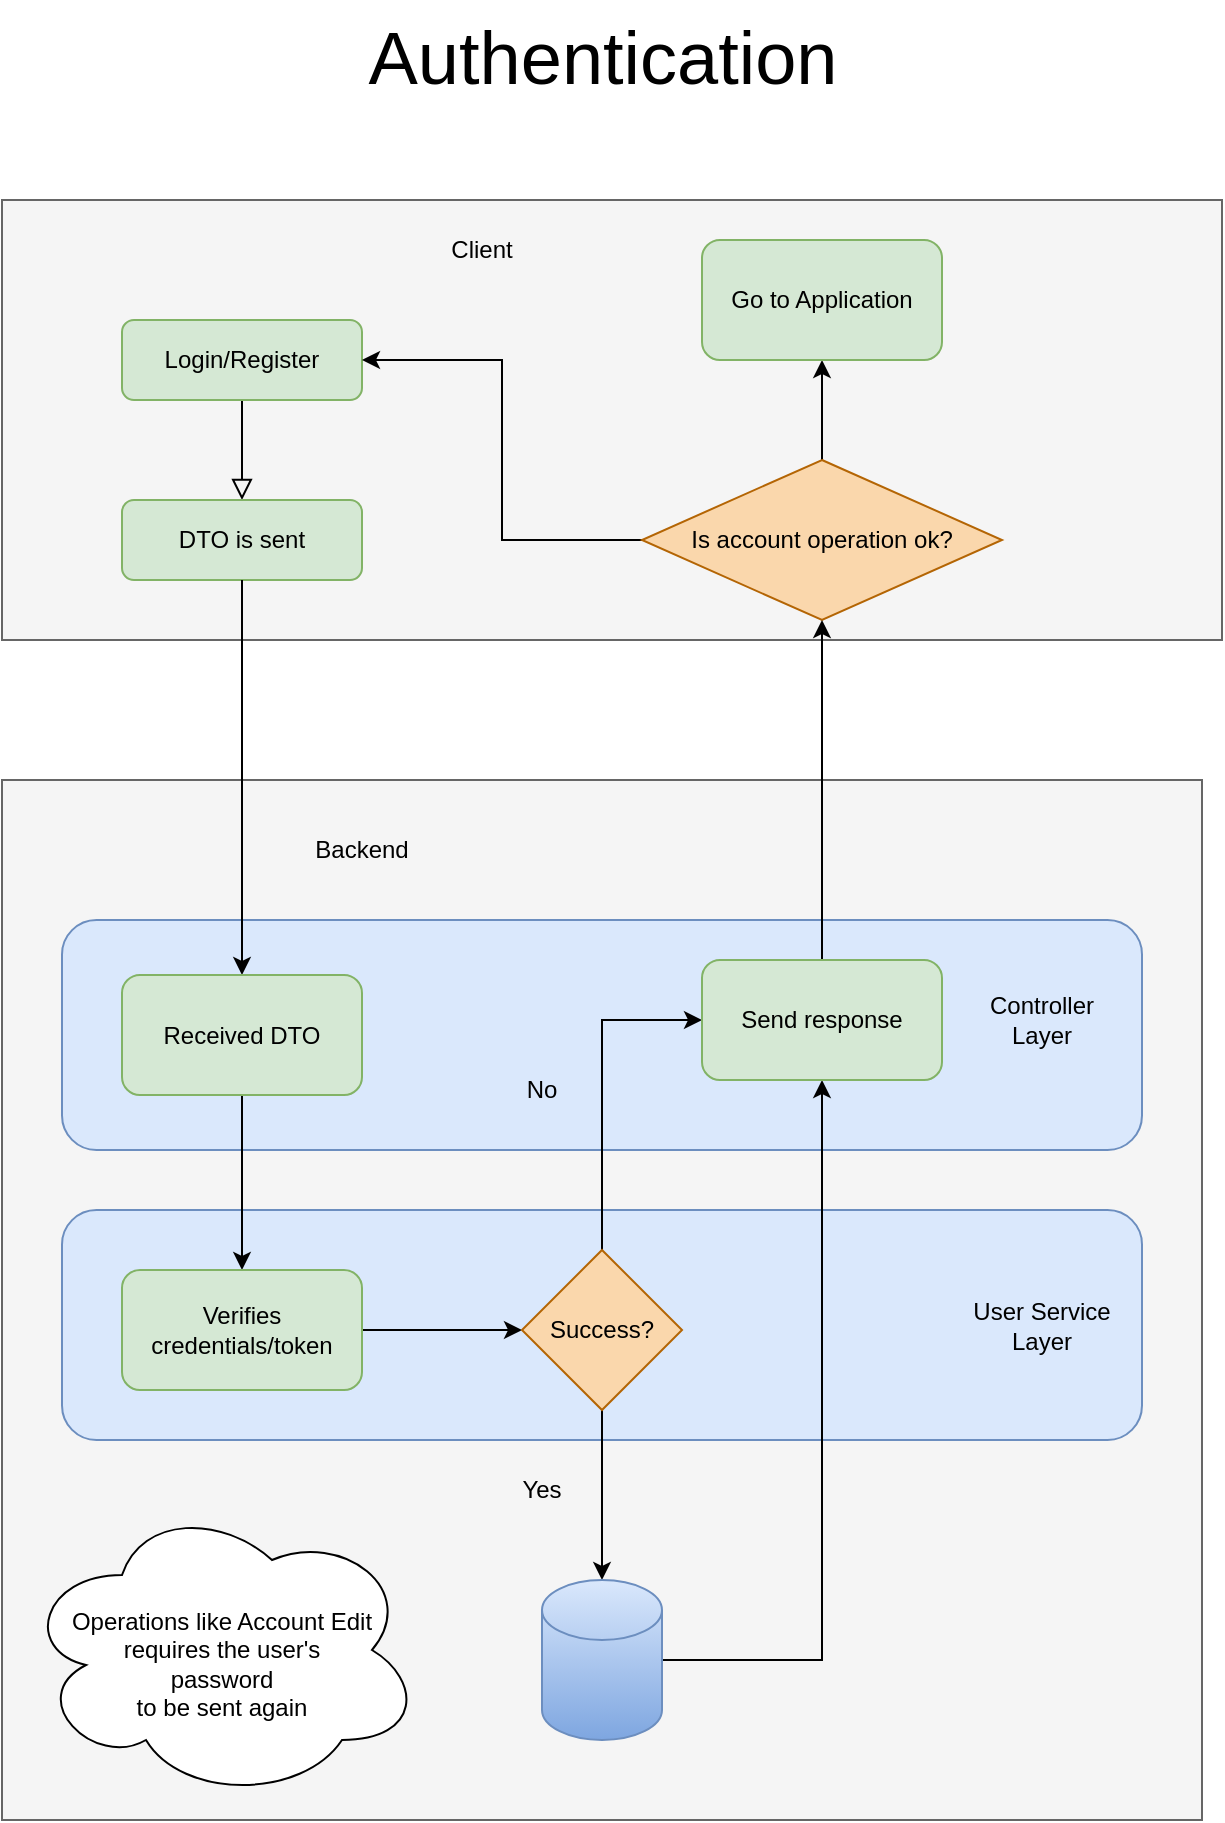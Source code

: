 <mxfile version="24.5.2" type="device">
  <diagram id="C5RBs43oDa-KdzZeNtuy" name="Page-1">
    <mxGraphModel dx="1368" dy="1929" grid="1" gridSize="10" guides="1" tooltips="1" connect="1" arrows="1" fold="1" page="1" pageScale="1" pageWidth="827" pageHeight="1169" math="0" shadow="0">
      <root>
        <mxCell id="WIyWlLk6GJQsqaUBKTNV-0" />
        <mxCell id="WIyWlLk6GJQsqaUBKTNV-1" parent="WIyWlLk6GJQsqaUBKTNV-0" />
        <mxCell id="zeVRJgM8APLyoWyZ90hc-3" value="" style="rounded=0;whiteSpace=wrap;html=1;fillColor=#f5f5f5;strokeColor=#666666;fontColor=#333333;" parent="WIyWlLk6GJQsqaUBKTNV-1" vertex="1">
          <mxGeometry x="100" y="310" width="600" height="520" as="geometry" />
        </mxCell>
        <mxCell id="KReky7alIkFrwDMfUynV-7" value="" style="rounded=1;whiteSpace=wrap;html=1;fillColor=#dae8fc;strokeColor=#6c8ebf;" parent="WIyWlLk6GJQsqaUBKTNV-1" vertex="1">
          <mxGeometry x="130" y="380" width="540" height="115" as="geometry" />
        </mxCell>
        <mxCell id="KReky7alIkFrwDMfUynV-1" value="" style="rounded=1;whiteSpace=wrap;html=1;fillColor=#dae8fc;strokeColor=#6c8ebf;" parent="WIyWlLk6GJQsqaUBKTNV-1" vertex="1">
          <mxGeometry x="130" y="525" width="540" height="115" as="geometry" />
        </mxCell>
        <mxCell id="zeVRJgM8APLyoWyZ90hc-0" value="" style="rounded=0;whiteSpace=wrap;html=1;fillColor=#f5f5f5;strokeColor=#666666;fontColor=#333333;" parent="WIyWlLk6GJQsqaUBKTNV-1" vertex="1">
          <mxGeometry x="100" y="20" width="610" height="220" as="geometry" />
        </mxCell>
        <mxCell id="WIyWlLk6GJQsqaUBKTNV-2" value="" style="rounded=0;html=1;jettySize=auto;orthogonalLoop=1;fontSize=11;endArrow=block;endFill=0;endSize=8;strokeWidth=1;shadow=0;labelBackgroundColor=none;edgeStyle=orthogonalEdgeStyle;" parent="WIyWlLk6GJQsqaUBKTNV-1" source="WIyWlLk6GJQsqaUBKTNV-3" edge="1">
          <mxGeometry relative="1" as="geometry">
            <mxPoint x="220" y="170" as="targetPoint" />
          </mxGeometry>
        </mxCell>
        <mxCell id="WIyWlLk6GJQsqaUBKTNV-3" value="Login/Register" style="rounded=1;whiteSpace=wrap;html=1;fontSize=12;glass=0;strokeWidth=1;shadow=0;fillColor=#d5e8d4;strokeColor=#82b366;" parent="WIyWlLk6GJQsqaUBKTNV-1" vertex="1">
          <mxGeometry x="160" y="80" width="120" height="40" as="geometry" />
        </mxCell>
        <mxCell id="WIyWlLk6GJQsqaUBKTNV-7" value="DTO is sent" style="rounded=1;whiteSpace=wrap;html=1;fontSize=12;glass=0;strokeWidth=1;shadow=0;fillColor=#d5e8d4;strokeColor=#82b366;" parent="WIyWlLk6GJQsqaUBKTNV-1" vertex="1">
          <mxGeometry x="160" y="170" width="120" height="40" as="geometry" />
        </mxCell>
        <mxCell id="zeVRJgM8APLyoWyZ90hc-1" value="Client" style="text;html=1;align=center;verticalAlign=middle;whiteSpace=wrap;rounded=0;" parent="WIyWlLk6GJQsqaUBKTNV-1" vertex="1">
          <mxGeometry x="310" y="30" width="60" height="30" as="geometry" />
        </mxCell>
        <mxCell id="zeVRJgM8APLyoWyZ90hc-2" value="" style="endArrow=classic;html=1;rounded=0;exitX=0.5;exitY=1;exitDx=0;exitDy=0;" parent="WIyWlLk6GJQsqaUBKTNV-1" source="WIyWlLk6GJQsqaUBKTNV-7" target="zeVRJgM8APLyoWyZ90hc-5" edge="1">
          <mxGeometry width="50" height="50" relative="1" as="geometry">
            <mxPoint x="400" y="380" as="sourcePoint" />
            <mxPoint x="220" y="340" as="targetPoint" />
          </mxGeometry>
        </mxCell>
        <mxCell id="zeVRJgM8APLyoWyZ90hc-7" value="" style="edgeStyle=orthogonalEdgeStyle;rounded=0;orthogonalLoop=1;jettySize=auto;html=1;" parent="WIyWlLk6GJQsqaUBKTNV-1" source="zeVRJgM8APLyoWyZ90hc-5" target="zeVRJgM8APLyoWyZ90hc-6" edge="1">
          <mxGeometry relative="1" as="geometry" />
        </mxCell>
        <mxCell id="zeVRJgM8APLyoWyZ90hc-5" value="Received DTO" style="rounded=1;whiteSpace=wrap;html=1;fillColor=#d5e8d4;strokeColor=#82b366;" parent="WIyWlLk6GJQsqaUBKTNV-1" vertex="1">
          <mxGeometry x="160" y="407.5" width="120" height="60" as="geometry" />
        </mxCell>
        <mxCell id="zeVRJgM8APLyoWyZ90hc-13" value="" style="edgeStyle=orthogonalEdgeStyle;rounded=0;orthogonalLoop=1;jettySize=auto;html=1;" parent="WIyWlLk6GJQsqaUBKTNV-1" source="zeVRJgM8APLyoWyZ90hc-6" target="KReky7alIkFrwDMfUynV-5" edge="1">
          <mxGeometry relative="1" as="geometry">
            <mxPoint x="400" y="585" as="targetPoint" />
          </mxGeometry>
        </mxCell>
        <mxCell id="zeVRJgM8APLyoWyZ90hc-6" value="Verifies credentials/token" style="whiteSpace=wrap;html=1;rounded=1;fillColor=#d5e8d4;strokeColor=#82b366;" parent="WIyWlLk6GJQsqaUBKTNV-1" vertex="1">
          <mxGeometry x="160" y="555" width="120" height="60" as="geometry" />
        </mxCell>
        <mxCell id="zeVRJgM8APLyoWyZ90hc-17" style="edgeStyle=orthogonalEdgeStyle;rounded=0;orthogonalLoop=1;jettySize=auto;html=1;entryX=1;entryY=0.5;entryDx=0;entryDy=0;" parent="WIyWlLk6GJQsqaUBKTNV-1" source="zeVRJgM8APLyoWyZ90hc-14" target="WIyWlLk6GJQsqaUBKTNV-3" edge="1">
          <mxGeometry relative="1" as="geometry">
            <mxPoint x="730" y="230" as="targetPoint" />
          </mxGeometry>
        </mxCell>
        <mxCell id="zeVRJgM8APLyoWyZ90hc-18" style="edgeStyle=orthogonalEdgeStyle;rounded=0;orthogonalLoop=1;jettySize=auto;html=1;" parent="WIyWlLk6GJQsqaUBKTNV-1" source="zeVRJgM8APLyoWyZ90hc-14" target="zeVRJgM8APLyoWyZ90hc-19" edge="1">
          <mxGeometry relative="1" as="geometry">
            <mxPoint x="780" y="100" as="targetPoint" />
          </mxGeometry>
        </mxCell>
        <mxCell id="zeVRJgM8APLyoWyZ90hc-14" value="Is account operation ok?" style="rhombus;whiteSpace=wrap;html=1;fillColor=#fad7ac;strokeColor=#b46504;" parent="WIyWlLk6GJQsqaUBKTNV-1" vertex="1">
          <mxGeometry x="420" y="150" width="180" height="80" as="geometry" />
        </mxCell>
        <mxCell id="zeVRJgM8APLyoWyZ90hc-16" value="&lt;div&gt;&lt;br&gt;&lt;/div&gt;&lt;div&gt;Operations like Account Edit&lt;/div&gt;&lt;div&gt;requires the user&#39;s&lt;/div&gt;&lt;div&gt;&amp;nbsp;password&amp;nbsp;&lt;/div&gt;&lt;div&gt;to be sent again&lt;br&gt;&lt;/div&gt;" style="ellipse;shape=cloud;whiteSpace=wrap;html=1;" parent="WIyWlLk6GJQsqaUBKTNV-1" vertex="1">
          <mxGeometry x="110" y="670" width="200" height="150" as="geometry" />
        </mxCell>
        <mxCell id="zeVRJgM8APLyoWyZ90hc-19" value="Go to Application" style="rounded=1;whiteSpace=wrap;html=1;fillColor=#d5e8d4;strokeColor=#82b366;" parent="WIyWlLk6GJQsqaUBKTNV-1" vertex="1">
          <mxGeometry x="450" y="40" width="120" height="60" as="geometry" />
        </mxCell>
        <mxCell id="zeVRJgM8APLyoWyZ90hc-20" value="Backend" style="text;html=1;align=center;verticalAlign=middle;whiteSpace=wrap;rounded=0;" parent="WIyWlLk6GJQsqaUBKTNV-1" vertex="1">
          <mxGeometry x="250" y="330" width="60" height="30" as="geometry" />
        </mxCell>
        <mxCell id="zeVRJgM8APLyoWyZ90hc-21" value="&lt;font style=&quot;font-size: 37px;&quot;&gt;Authentication&lt;/font&gt;" style="text;html=1;align=center;verticalAlign=middle;resizable=0;points=[];autosize=1;strokeColor=none;fillColor=none;" parent="WIyWlLk6GJQsqaUBKTNV-1" vertex="1">
          <mxGeometry x="270" y="-80" width="260" height="60" as="geometry" />
        </mxCell>
        <mxCell id="KReky7alIkFrwDMfUynV-8" style="edgeStyle=orthogonalEdgeStyle;rounded=0;orthogonalLoop=1;jettySize=auto;html=1;entryX=0.5;entryY=0;entryDx=0;entryDy=0;entryPerimeter=0;" parent="WIyWlLk6GJQsqaUBKTNV-1" source="KReky7alIkFrwDMfUynV-5" target="KReky7alIkFrwDMfUynV-10" edge="1">
          <mxGeometry relative="1" as="geometry">
            <mxPoint x="780" y="840" as="targetPoint" />
          </mxGeometry>
        </mxCell>
        <mxCell id="KReky7alIkFrwDMfUynV-16" style="edgeStyle=orthogonalEdgeStyle;rounded=0;orthogonalLoop=1;jettySize=auto;html=1;entryX=0;entryY=0.5;entryDx=0;entryDy=0;exitX=0.5;exitY=0;exitDx=0;exitDy=0;" parent="WIyWlLk6GJQsqaUBKTNV-1" source="KReky7alIkFrwDMfUynV-5" target="KReky7alIkFrwDMfUynV-14" edge="1">
          <mxGeometry relative="1" as="geometry" />
        </mxCell>
        <mxCell id="KReky7alIkFrwDMfUynV-5" value="Success?" style="rhombus;whiteSpace=wrap;html=1;fillColor=#fad7ac;strokeColor=#b46504;" parent="WIyWlLk6GJQsqaUBKTNV-1" vertex="1">
          <mxGeometry x="360" y="545" width="80" height="80" as="geometry" />
        </mxCell>
        <mxCell id="KReky7alIkFrwDMfUynV-13" style="edgeStyle=orthogonalEdgeStyle;rounded=0;orthogonalLoop=1;jettySize=auto;html=1;" parent="WIyWlLk6GJQsqaUBKTNV-1" source="KReky7alIkFrwDMfUynV-10" target="KReky7alIkFrwDMfUynV-14" edge="1">
          <mxGeometry relative="1" as="geometry">
            <mxPoint x="880" y="820" as="targetPoint" />
          </mxGeometry>
        </mxCell>
        <mxCell id="KReky7alIkFrwDMfUynV-10" value="" style="shape=cylinder3;whiteSpace=wrap;html=1;boundedLbl=1;backgroundOutline=1;size=15;fillColor=#dae8fc;gradientColor=#7ea6e0;strokeColor=#6c8ebf;" parent="WIyWlLk6GJQsqaUBKTNV-1" vertex="1">
          <mxGeometry x="370" y="710" width="60" height="80" as="geometry" />
        </mxCell>
        <mxCell id="KReky7alIkFrwDMfUynV-15" style="edgeStyle=orthogonalEdgeStyle;rounded=0;orthogonalLoop=1;jettySize=auto;html=1;" parent="WIyWlLk6GJQsqaUBKTNV-1" source="KReky7alIkFrwDMfUynV-14" target="zeVRJgM8APLyoWyZ90hc-14" edge="1">
          <mxGeometry relative="1" as="geometry" />
        </mxCell>
        <mxCell id="KReky7alIkFrwDMfUynV-14" value="Send response" style="rounded=1;whiteSpace=wrap;html=1;fillColor=#d5e8d4;strokeColor=#82b366;" parent="WIyWlLk6GJQsqaUBKTNV-1" vertex="1">
          <mxGeometry x="450" y="400" width="120" height="60" as="geometry" />
        </mxCell>
        <mxCell id="KReky7alIkFrwDMfUynV-17" value="&lt;div&gt;No&lt;/div&gt;" style="text;html=1;align=center;verticalAlign=middle;whiteSpace=wrap;rounded=0;" parent="WIyWlLk6GJQsqaUBKTNV-1" vertex="1">
          <mxGeometry x="340" y="450" width="60" height="30" as="geometry" />
        </mxCell>
        <mxCell id="KReky7alIkFrwDMfUynV-18" value="&lt;div&gt;Yes&lt;/div&gt;" style="text;html=1;align=center;verticalAlign=middle;whiteSpace=wrap;rounded=0;" parent="WIyWlLk6GJQsqaUBKTNV-1" vertex="1">
          <mxGeometry x="340" y="650" width="60" height="30" as="geometry" />
        </mxCell>
        <mxCell id="KReky7alIkFrwDMfUynV-19" value="Controller Layer" style="text;html=1;align=center;verticalAlign=middle;whiteSpace=wrap;rounded=0;" parent="WIyWlLk6GJQsqaUBKTNV-1" vertex="1">
          <mxGeometry x="590" y="415" width="60" height="30" as="geometry" />
        </mxCell>
        <mxCell id="KReky7alIkFrwDMfUynV-20" value="User Service Layer" style="text;html=1;align=center;verticalAlign=middle;whiteSpace=wrap;rounded=0;" parent="WIyWlLk6GJQsqaUBKTNV-1" vertex="1">
          <mxGeometry x="580" y="567.5" width="80" height="30" as="geometry" />
        </mxCell>
      </root>
    </mxGraphModel>
  </diagram>
</mxfile>
